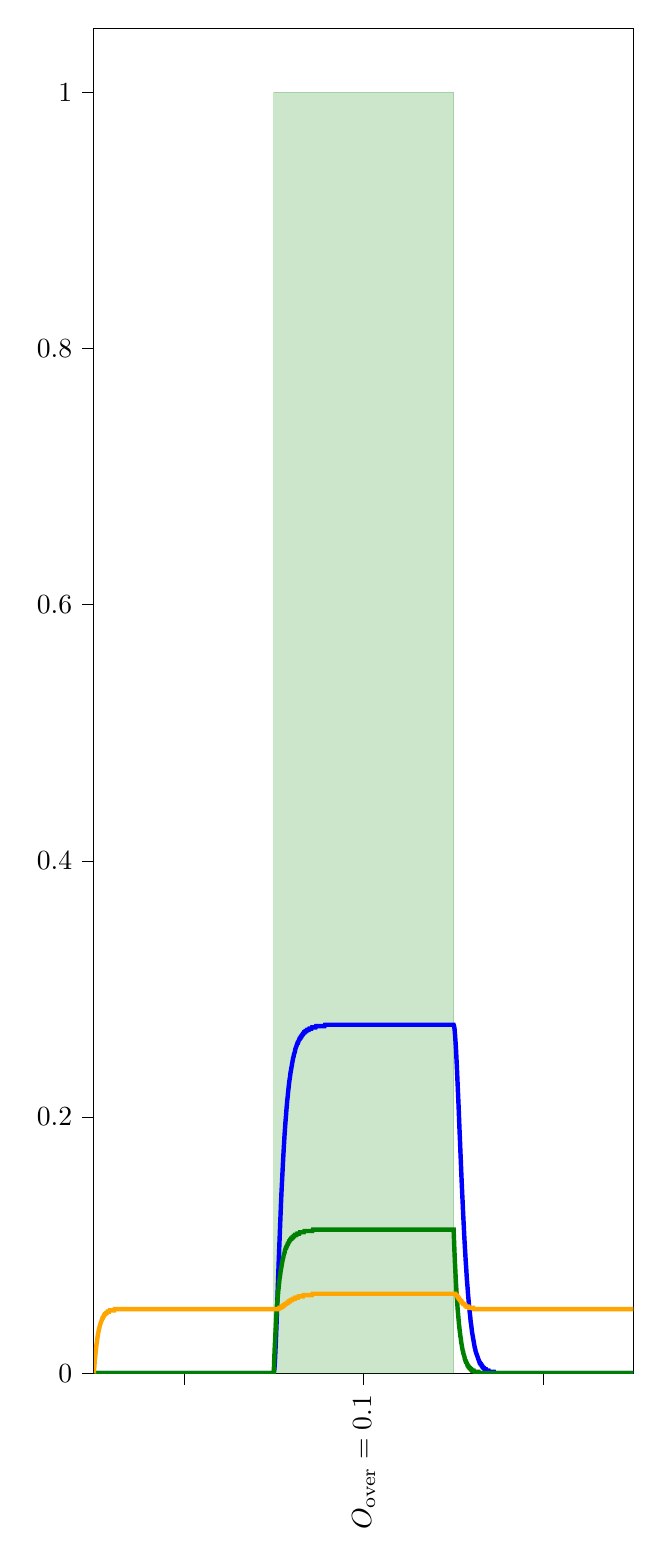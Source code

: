 % This file was created with tikzplotlib v0.10.1.
\begin{tikzpicture}[baseline]

\definecolor{darkgray176}{RGB}{176,176,176}
\definecolor{green}{RGB}{0,128,0}
\definecolor{lightgray204}{RGB}{204,204,204}
\definecolor{orange}{RGB}{255,165,0}

\begin{axis}[
 ytick={0,0.2,0.4,0.6,0.8,1},
 x tick label style = {rotate=90},
 y post scale=3, 
 transpose legend,
legend cell align={left},
legend style={fill opacity=0.8, draw opacity=1, text opacity=1, draw=lightgray204, anchor=south west,
    legend columns=4,
    /tikz/every even column/.append style={column sep=1.0cm},, at={(axis cs:5,1.1)}},
tick align=outside,
tick pos=left,
x grid style={darkgray176},
xmin=0, xmax=120,
xtick style={color=black},
xtick={20,60,100},
xticklabels={,\(\displaystyle O_\text{over}=0.1\),},
y grid style={darkgray176},
ymin=0, ymax=1.05,
ytick style={color=black}
]
\path [draw=green, fill=green, opacity=0.2]
(axis cs:40,0)
--(axis cs:40,1)
--(axis cs:80,1)
--(axis cs:80,0)
--cycle;

\addplot [ultra thick, blue]
table {%
0 0
0.0 0
0.001 0
0.011 0
0.111 0
0.211 0
0.311 0
0.411 0
0.511 0
0.611 0
0.711 0
0.811 0
0.911 0
1.011 0
1.111 0
1.211 0
1.311 0
1.411 0
1.511 0
1.611 0
1.711 0
1.811 0
1.911 0
2.011 0
2.111 0
2.211 0
2.311 0
2.411 0
2.511 0
2.611 0
2.711 0
2.811 0
2.911 0
3.011 0
3.111 0
3.211 0
3.311 0
3.411 0
3.511 0
3.611 0
3.711 0
3.811 0
3.911 0
4.011 0
4.111 0
4.211 0
4.311 0
4.411 0
4.511 0
4.611 0
4.711 0
4.811 0
4.911 0
5.011 0
5.111 0
5.211 0
5.311 0
5.411 0
5.511 0
5.611 0
5.711 0
5.811 0
5.911 0
6.011 0
6.111 0
6.211 0
6.311 0
6.411 0
6.511 0
6.611 0
6.711 0
6.811 0
6.911 0
7.011 0
7.111 0
7.211 0
7.311 0
7.411 0
7.511 0
7.611 0
7.711 0
7.811 0
7.911 0
8.011 0
8.111 0
8.211 0
8.311 0
8.411 0
8.511 0
8.611 0
8.711 0
8.811 0
8.911 0
9.011 0
9.111 0
9.211 0
9.311 0
9.411 0
9.511 0
9.611 0
9.711 0
9.811 0
9.911 0
10.011 0
10.111 0
10.211 0
10.311 0
10.411 0
10.511 0
10.611 0
10.711 0
10.811 0
10.911 0
11.011 0
11.111 0
11.211 0
11.311 0
11.411 0
11.511 0
11.611 0
11.711 0
11.811 0
11.911 0
12.011 0
12.111 0
12.211 0
12.311 0
12.411 0
12.511 0
12.611 0
12.711 0
12.811 0
12.911 0
13.011 0
13.111 0
13.211 0
13.311 0
13.411 0
13.511 0
13.611 0
13.711 0
13.811 0
13.911 0
14.011 0
14.111 0
14.211 0
14.311 0
14.411 0
14.511 0
14.611 0
14.711 0
14.811 0
14.911 0
15.011 0
15.111 0
15.211 0
15.311 0
15.411 0
15.511 0
15.611 0
15.711 0
15.811 0
15.911 0
16.011 0
16.111 0
16.211 0
16.311 0
16.411 0
16.511 0
16.611 0
16.711 0
16.811 0
16.911 0
17.011 0
17.111 0
17.211 0
17.311 0
17.411 0
17.511 0
17.611 0
17.711 0
17.811 0
17.911 0
18.011 0
18.111 0
18.211 0
18.311 0
18.411 0
18.511 0
18.611 0
18.711 0
18.811 0
18.911 0
19.011 0
19.111 0
19.211 0
19.311 0
19.411 0
19.511 0
19.611 0
19.711 0
19.811 0
19.911 0
20.011 0
20.111 0
20.211 0
20.311 0
20.411 0
20.511 0
20.611 0
20.711 0
20.811 0
20.911 0
21.011 0
21.111 0
21.211 0
21.311 0
21.411 0
21.511 0
21.611 0
21.711 0
21.811 0
21.911 0
22.011 0
22.111 0
22.211 0
22.311 0
22.411 0
22.511 0
22.611 0
22.711 0
22.811 0
22.911 0
23.011 0
23.111 0
23.211 0
23.311 0
23.411 0
23.511 0
23.611 0
23.711 0
23.811 0
23.911 0
24.011 0
24.111 0
24.211 0
24.311 0
24.411 0
24.511 0
24.611 0
24.711 0
24.811 0
24.911 0
25.011 0
25.111 0
25.211 0
25.311 0
25.411 0
25.511 0
25.611 0
25.711 0
25.811 0
25.911 0
26.011 0
26.111 0
26.211 0
26.311 0
26.411 0
26.511 0
26.611 0
26.711 0
26.811 0
26.911 0
27.011 0
27.111 0
27.211 0
27.311 0
27.411 0
27.511 0
27.611 0
27.711 0
27.811 0
27.911 0
28.011 0
28.111 0
28.211 0
28.311 0
28.411 0
28.511 0
28.611 0
28.711 0
28.811 0
28.911 0
29.011 0
29.111 0
29.211 0
29.311 0
29.411 0
29.511 0
29.611 0
29.711 0
29.811 0
29.911 0
30.011 0
30.111 0
30.211 0
30.311 0
30.411 0
30.511 0
30.611 0
30.711 0
30.811 0
30.911 0
31.011 0
31.111 0
31.211 0
31.311 0
31.411 0
31.511 0
31.611 0
31.711 0
31.811 0
31.911 0
32.011 0
32.111 0
32.211 0
32.311 0
32.411 0
32.511 0
32.611 0
32.711 0
32.811 0
32.911 0
33.011 0
33.111 0
33.211 0
33.311 0
33.411 0
33.511 0
33.611 0
33.711 0
33.811 0
33.911 0
34.011 0
34.111 0
34.211 0
34.311 0
34.411 0
34.511 0
34.611 0
34.711 0
34.811 0
34.911 0
35.011 0
35.111 0
35.211 0
35.311 0
35.411 0
35.511 0
35.611 0
35.711 0
35.811 0
35.911 0
36.011 0
36.111 0
36.211 0
36.311 0
36.411 0
36.511 0
36.611 0
36.711 0
36.811 0
36.911 0
37.011 0
37.111 0
37.211 0
37.311 0
37.411 0
37.511 0
37.611 0
37.711 0
37.811 0
37.911 0
38.011 0
38.111 0
38.211 0
38.311 0
38.411 0
38.511 0
38.611 0
38.711 0
38.811 0
38.911 0
39.011 0
39.111 0
39.211 0
39.311 0
39.411 0
39.511 0
39.611 0
39.711 0
39.811 0
39.911 0
40 0
40 0
40.01 1.588e-05
40.108 0.002
40.208 0.006
40.308 0.012
40.408 0.02
40.508 0.028
40.608 0.037
40.708 0.047
40.808 0.057
40.908 0.067
41.008 0.077
41.108 0.087
41.208 0.096
41.308 0.105
41.408 0.114
41.508 0.123
41.608 0.132
41.708 0.14
41.808 0.147
41.908 0.154
42.008 0.161
42.108 0.168
42.208 0.174
42.308 0.18
42.408 0.186
42.508 0.191
42.608 0.196
42.708 0.2
42.808 0.205
42.908 0.209
43.008 0.213
43.108 0.216
43.208 0.22
43.308 0.223
43.408 0.226
43.508 0.229
43.608 0.231
43.708 0.234
43.808 0.236
43.908 0.238
44.008 0.24
44.108 0.242
44.208 0.244
44.308 0.246
44.408 0.247
44.508 0.249
44.608 0.25
44.708 0.251
44.808 0.253
44.908 0.254
45.008 0.255
45.108 0.256
45.208 0.257
45.308 0.258
45.408 0.258
45.508 0.259
45.608 0.26
45.708 0.261
45.808 0.261
45.908 0.262
46.008 0.262
46.108 0.263
46.208 0.263
46.308 0.264
46.408 0.264
46.508 0.265
46.608 0.265
46.708 0.266
46.808 0.266
46.908 0.266
47.008 0.267
47.108 0.267
47.208 0.267
47.308 0.267
47.408 0.268
47.508 0.268
47.608 0.268
47.708 0.268
47.808 0.268
47.908 0.269
48.008 0.269
48.108 0.269
48.208 0.269
48.308 0.269
48.408 0.269
48.508 0.27
48.608 0.27
48.708 0.27
48.808 0.27
48.908 0.27
49.008 0.27
49.108 0.27
49.208 0.27
49.308 0.27
49.408 0.271
49.508 0.271
49.608 0.271
49.708 0.271
49.808 0.271
49.908 0.271
50.008 0.271
50.108 0.271
50.208 0.271
50.308 0.271
50.408 0.271
50.508 0.271
50.608 0.271
50.708 0.271
50.808 0.271
50.908 0.271
51.008 0.271
51.108 0.271
51.208 0.271
51.308 0.271
51.408 0.272
51.508 0.272
51.608 0.272
51.708 0.272
51.808 0.272
51.908 0.272
52.008 0.272
52.108 0.272
52.208 0.272
52.308 0.272
52.408 0.272
52.508 0.272
52.608 0.272
52.708 0.272
52.808 0.272
52.908 0.272
53.008 0.272
53.108 0.272
53.208 0.272
53.308 0.272
53.408 0.272
53.508 0.272
53.608 0.272
53.708 0.272
53.808 0.272
53.908 0.272
54.008 0.272
54.108 0.272
54.208 0.272
54.308 0.272
54.408 0.272
54.508 0.272
54.608 0.272
54.708 0.272
54.808 0.272
54.908 0.272
55.008 0.272
55.108 0.272
55.208 0.272
55.308 0.272
55.408 0.272
55.508 0.272
55.608 0.272
55.708 0.272
55.808 0.272
55.908 0.272
56.008 0.272
56.108 0.272
56.208 0.272
56.308 0.272
56.408 0.272
56.508 0.272
56.608 0.272
56.708 0.272
56.808 0.272
56.908 0.272
57.008 0.272
57.108 0.272
57.208 0.272
57.308 0.272
57.408 0.272
57.508 0.272
57.608 0.272
57.708 0.272
57.808 0.272
57.908 0.272
58.008 0.272
58.108 0.272
58.208 0.272
58.308 0.272
58.408 0.272
58.508 0.272
58.608 0.272
58.708 0.272
58.808 0.272
58.908 0.272
59.008 0.272
59.108 0.272
59.208 0.272
59.308 0.272
59.408 0.272
59.508 0.272
59.608 0.272
59.708 0.272
59.808 0.272
59.908 0.272
60.008 0.272
60.108 0.272
60.208 0.272
60.308 0.272
60.408 0.272
60.508 0.272
60.608 0.272
60.708 0.272
60.808 0.272
60.908 0.272
61.008 0.272
61.108 0.272
61.208 0.272
61.308 0.272
61.408 0.272
61.508 0.272
61.608 0.272
61.708 0.272
61.808 0.272
61.908 0.272
62.008 0.272
62.108 0.272
62.208 0.272
62.308 0.272
62.408 0.272
62.508 0.272
62.608 0.272
62.708 0.272
62.808 0.272
62.908 0.272
63.008 0.272
63.108 0.272
63.208 0.272
63.308 0.272
63.408 0.272
63.508 0.272
63.608 0.272
63.708 0.272
63.808 0.272
63.908 0.272
64.008 0.272
64.108 0.272
64.208 0.272
64.308 0.272
64.408 0.272
64.508 0.272
64.608 0.272
64.708 0.272
64.808 0.272
64.908 0.272
65.008 0.272
65.108 0.272
65.208 0.272
65.308 0.272
65.408 0.272
65.508 0.272
65.608 0.272
65.708 0.272
65.808 0.272
65.908 0.272
66.008 0.272
66.108 0.272
66.208 0.272
66.308 0.272
66.408 0.272
66.508 0.272
66.608 0.272
66.708 0.272
66.808 0.272
66.908 0.272
67.008 0.272
67.108 0.272
67.208 0.272
67.308 0.272
67.408 0.272
67.508 0.272
67.608 0.272
67.708 0.272
67.808 0.272
67.908 0.272
68.008 0.272
68.108 0.272
68.208 0.272
68.308 0.272
68.408 0.272
68.508 0.272
68.608 0.272
68.708 0.272
68.808 0.272
68.908 0.272
69.008 0.272
69.108 0.272
69.208 0.272
69.308 0.272
69.408 0.272
69.508 0.272
69.608 0.272
69.708 0.272
69.808 0.272
69.908 0.272
70.008 0.272
70.108 0.272
70.208 0.272
70.308 0.272
70.408 0.272
70.508 0.272
70.608 0.272
70.708 0.272
70.808 0.272
70.908 0.272
71.008 0.272
71.108 0.272
71.208 0.272
71.308 0.272
71.408 0.272
71.508 0.272
71.608 0.272
71.708 0.272
71.808 0.272
71.908 0.272
72.008 0.272
72.108 0.272
72.208 0.272
72.308 0.272
72.408 0.272
72.508 0.272
72.608 0.272
72.708 0.272
72.808 0.272
72.908 0.272
73.008 0.272
73.108 0.272
73.208 0.272
73.308 0.272
73.408 0.272
73.508 0.272
73.608 0.272
73.708 0.272
73.808 0.272
73.908 0.272
74.008 0.272
74.108 0.272
74.208 0.272
74.308 0.272
74.408 0.272
74.508 0.272
74.608 0.272
74.708 0.272
74.808 0.272
74.908 0.272
75.008 0.272
75.108 0.272
75.208 0.272
75.308 0.272
75.408 0.272
75.508 0.272
75.608 0.272
75.708 0.272
75.808 0.272
75.908 0.272
76.008 0.272
76.108 0.272
76.208 0.272
76.308 0.272
76.408 0.272
76.508 0.272
76.608 0.272
76.708 0.272
76.808 0.272
76.908 0.272
77.008 0.272
77.108 0.272
77.208 0.272
77.308 0.272
77.408 0.272
77.508 0.272
77.608 0.272
77.708 0.272
77.808 0.272
77.908 0.272
78.008 0.272
78.108 0.272
78.208 0.272
78.308 0.272
78.408 0.272
78.508 0.272
78.608 0.272
78.708 0.272
78.808 0.272
78.908 0.272
79.008 0.272
79.108 0.272
79.208 0.272
79.308 0.272
79.408 0.272
79.508 0.272
79.608 0.272
79.708 0.272
79.808 0.272
79.908 0.272
80 0.272
80 0.272
80.1 0.271
80.2 0.269
80.3 0.265
80.4 0.26
80.5 0.255
80.6 0.248
80.7 0.241
80.8 0.233
80.9 0.225
81.0 0.217
81.1 0.209
81.2 0.2
81.3 0.191
81.4 0.183
81.5 0.174
81.6 0.166
81.7 0.157
81.8 0.149
81.9 0.141
82.0 0.134
82.1 0.126
82.2 0.119
82.3 0.112
82.4 0.105
82.5 0.099
82.6 0.093
82.7 0.087
82.8 0.082
82.9 0.076
83.0 0.071
83.1 0.067
83.2 0.062
83.3 0.058
83.4 0.054
83.5 0.05
83.6 0.047
83.7 0.044
83.8 0.04
83.9 0.038
84.0 0.035
84.1 0.032
84.2 0.03
84.3 0.028
84.4 0.026
84.5 0.024
84.6 0.022
84.7 0.02
84.8 0.019
84.9 0.017
85.0 0.016
85.1 0.015
85.2 0.014
85.3 0.013
85.4 0.012
85.5 0.011
85.6 0.01
85.7 0.009
85.8 0.008
85.9 0.008
86.0 0.007
86.1 0.007
86.2 0.006
86.3 0.006
86.4 0.005
86.5 0.005
86.6 0.004
86.7 0.004
86.8 0.004
86.9 0.003
87.0 0.003
87.1 0.003
87.2 0.003
87.3 0.002
87.4 0.002
87.5 0.002
87.6 0.002
87.7 0.002
87.8 0.002
87.9 0.001
88.0 0.001
88.1 0.001
88.2 0.001
88.3 0.001
88.4 0.001
88.5 0.001
88.6 0.001
88.7 0.001
88.8 0.001
88.9 0.001
89.0 0.001
89.1 0.0
89.2 0.0
89.3 0.0
89.4 0.0
89.5 0.0
89.6 0.0
89.7 0.0
89.8 0.0
89.9 0.0
90.0 0.0
90.1 0.0
90.2 0.0
90.3 0.0
90.4 0.0
90.5 0.0
90.6 0.0
90.7 0.0
90.8 0.0
90.9 9.65e-05
91.0 8.813e-05
91.1 8.047e-05
91.2 7.347e-05
91.3 6.708e-05
91.4 6.123e-05
91.5 5.59e-05
91.6 5.102e-05
91.7 4.656e-05
91.8 4.25e-05
91.9 3.878e-05
92.0 3.539e-05
92.1 3.229e-05
92.2 2.946e-05
92.3 2.687e-05
92.4 2.452e-05
92.5 2.236e-05
92.6 2.04e-05
92.7 1.86e-05
92.8 1.697e-05
92.9 1.547e-05
93.0 1.411e-05
93.1 1.287e-05
93.2 1.173e-05
93.3 1.069e-05
93.4 9.75e-06
93.5 8.889e-06
93.6 8.103e-06
93.7 7.386e-06
93.8 6.732e-06
93.9 6.136e-06
94.0 5.592e-06
94.1 5.096e-06
94.2 4.644e-06
94.3 4.232e-06
94.4 3.856e-06
94.5 3.513e-06
94.6 3.201e-06
94.7 2.916e-06
94.8 2.657e-06
94.9 2.42e-06
95.0 2.205e-06
95.1 2.008e-06
95.2 1.829e-06
95.3 1.666e-06
95.4 1.518e-06
95.5 1.382e-06
95.6 1.259e-06
95.7 1.146e-06
95.8 1.044e-06
95.9 9.505e-07
96.0 8.654e-07
96.1 7.88e-07
96.2 7.175e-07
96.3 6.532e-07
96.4 5.947e-07
96.5 5.414e-07
96.6 4.929e-07
96.7 4.487e-07
96.8 4.084e-07
96.9 3.717e-07
97.0 3.384e-07
97.1 3.08e-07
97.2 2.803e-07
97.3 2.551e-07
97.4 2.322e-07
97.5 2.113e-07
97.6 1.923e-07
97.7 1.75e-07
97.8 1.592e-07
97.9 1.449e-07
98.0 1.318e-07
98.1 1.2e-07
98.2 1.091e-07
98.3 9.93e-08
98.4 9.034e-08
98.5 8.219e-08
98.6 7.477e-08
98.7 6.802e-08
98.8 6.188e-08
98.9 5.629e-08
99.0 5.12e-08
99.1 4.658e-08
99.2 4.236e-08
99.3 3.853e-08
99.4 3.505e-08
99.5 3.188e-08
99.6 2.899e-08
99.7 2.637e-08
99.8 2.398e-08
99.9 2.181e-08
100.0 1.983e-08
100.1 1.803e-08
100.2 1.64e-08
100.3 1.491e-08
100.4 1.356e-08
100.5 1.233e-08
100.6 1.121e-08
100.7 1.019e-08
100.8 9.269e-09
100.9 8.427e-09
101.0 7.662e-09
101.1 6.966e-09
101.2 6.333e-09
101.3 5.757e-09
101.4 5.234e-09
101.5 4.758e-09
101.6 4.325e-09
101.7 3.932e-09
101.8 3.574e-09
101.9 3.249e-09
102.0 2.953e-09
102.1 2.684e-09
102.2 2.44e-09
102.3 2.218e-09
102.4 2.016e-09
102.5 1.832e-09
102.6 1.665e-09
102.7 1.513e-09
102.8 1.375e-09
102.9 1.25e-09
103.0 1.136e-09
103.1 1.032e-09
103.2 9.382e-10
103.3 8.526e-10
103.4 7.748e-10
103.5 7.04e-10
103.6 6.398e-10
103.7 5.813e-10
103.8 5.282e-10
103.9 4.8e-10
104.0 4.361e-10
104.1 3.963e-10
104.2 3.601e-10
104.3 3.271e-10
104.4 2.972e-10
104.5 2.701e-10
104.6 2.454e-10
104.7 2.229e-10
104.8 2.025e-10
104.9 1.84e-10
105.0 1.671e-10
105.1 1.518e-10
105.2 1.379e-10
105.3 1.253e-10
105.4 1.138e-10
105.5 1.034e-10
105.6 9.394e-11
105.7 8.533e-11
105.8 7.752e-11
105.9 7.041e-11
106.0 6.396e-11
106.1 5.809e-11
106.2 5.277e-11
106.3 4.793e-11
106.4 4.353e-11
106.5 3.954e-11
106.6 3.591e-11
106.7 3.262e-11
106.8 2.962e-11
106.9 2.691e-11
107.0 2.444e-11
107.1 2.219e-11
107.2 2.016e-11
107.3 1.83e-11
107.4 1.662e-11
107.5 1.51e-11
107.6 1.371e-11
107.7 1.245e-11
107.8 1.131e-11
107.9 1.027e-11
108.0 9.323e-12
108.1 8.466e-12
108.2 7.688e-12
108.3 6.981e-12
108.4 6.339e-12
108.5 5.756e-12
108.6 5.227e-12
108.7 4.746e-12
108.8 4.309e-12
108.9 3.913e-12
109.0 3.553e-12
109.1 3.226e-12
109.2 2.929e-12
109.3 2.659e-12
109.4 2.414e-12
109.5 2.192e-12
109.6 1.99e-12
109.7 1.807e-12
109.8 1.64e-12
109.9 1.489e-12
110.0 1.352e-12
110.1 1.228e-12
110.2 1.114e-12
110.3 1.012e-12
110.4 9.185e-13
110.5 8.338e-13
110.6 7.569e-13
110.7 6.872e-13
110.8 6.238e-13
110.9 5.663e-13
111.0 5.14e-13
111.1 4.666e-13
111.2 4.236e-13
111.3 3.845e-13
111.4 3.49e-13
111.5 3.168e-13
111.6 2.876e-13
111.7 2.61e-13
111.8 2.369e-13
111.9 2.151e-13
112.0 1.952e-13
112.1 1.772e-13
112.2 1.608e-13
112.3 1.46e-13
112.4 1.325e-13
112.5 1.203e-13
112.6 1.092e-13
112.7 9.907e-14
112.8 8.992e-14
112.9 8.161e-14
113.0 7.407e-14
113.1 6.722e-14
113.2 6.101e-14
113.3 5.537e-14
113.4 5.025e-14
113.5 4.561e-14
113.6 4.139e-14
113.7 3.756e-14
113.8 3.409e-14
113.9 3.094e-14
114.0 2.808e-14
114.1 2.548e-14
114.2 2.312e-14
114.3 2.098e-14
114.4 1.904e-14
114.5 1.728e-14
114.6 1.568e-14
114.7 1.423e-14
114.8 1.291e-14
114.9 1.172e-14
115.0 1.063e-14
115.1 9.648e-15
115.2 8.755e-15
115.3 7.945e-15
115.4 7.209e-15
115.5 6.541e-15
115.6 5.936e-15
115.7 5.386e-15
115.8 4.887e-15
115.9 4.434e-15
116.0 4.024e-15
116.1 3.651e-15
116.2 3.313e-15
116.3 3.006e-15
116.4 2.727e-15
116.5 2.474e-15
116.6 2.245e-15
116.7 2.037e-15
116.8 1.848e-15
116.9 1.677e-15
117.0 1.521e-15
117.1 1.38e-15
117.2 1.252e-15
117.3 1.136e-15
117.4 1.031e-15
117.5 9.352e-16
117.6 8.485e-16
117.7 7.698e-16
117.8 6.984e-16
117.9 6.336e-16
118.0 5.748e-16
118.1 5.215e-16
118.2 4.731e-16
118.3 4.292e-16
118.4 3.894e-16
118.5 3.533e-16
118.6 3.205e-16
118.7 2.907e-16
118.8 2.637e-16
118.9 2.393e-16
119.0 2.17e-16
119.1 1.969e-16
119.2 1.786e-16
119.3 1.62e-16
119.4 1.47e-16
119.5 1.333e-16
119.6 1.21e-16
119.7 1.097e-16
119.8 9.953e-17
119.9 9.028e-17
120.0 8.19e-17
120 8.19e-17
};
\addplot [ultra thick, green]
table {%
0 0
0.0 0
0.001 0
0.011 0
0.111 0
0.211 0
0.311 0
0.411 0
0.511 0
0.611 0
0.711 0
0.811 0
0.911 0
1.011 0
1.111 0
1.211 0
1.311 0
1.411 0
1.511 0
1.611 0
1.711 0
1.811 0
1.911 0
2.011 0
2.111 0
2.211 0
2.311 0
2.411 0
2.511 0
2.611 0
2.711 0
2.811 0
2.911 0
3.011 0
3.111 0
3.211 0
3.311 0
3.411 0
3.511 0
3.611 0
3.711 0
3.811 0
3.911 0
4.011 0
4.111 0
4.211 0
4.311 0
4.411 0
4.511 0
4.611 0
4.711 0
4.811 0
4.911 0
5.011 0
5.111 0
5.211 0
5.311 0
5.411 0
5.511 0
5.611 0
5.711 0
5.811 0
5.911 0
6.011 0
6.111 0
6.211 0
6.311 0
6.411 0
6.511 0
6.611 0
6.711 0
6.811 0
6.911 0
7.011 0
7.111 0
7.211 0
7.311 0
7.411 0
7.511 0
7.611 0
7.711 0
7.811 0
7.911 0
8.011 0
8.111 0
8.211 0
8.311 0
8.411 0
8.511 0
8.611 0
8.711 0
8.811 0
8.911 0
9.011 0
9.111 0
9.211 0
9.311 0
9.411 0
9.511 0
9.611 0
9.711 0
9.811 0
9.911 0
10.011 0
10.111 0
10.211 0
10.311 0
10.411 0
10.511 0
10.611 0
10.711 0
10.811 0
10.911 0
11.011 0
11.111 0
11.211 0
11.311 0
11.411 0
11.511 0
11.611 0
11.711 0
11.811 0
11.911 0
12.011 0
12.111 0
12.211 0
12.311 0
12.411 0
12.511 0
12.611 0
12.711 0
12.811 0
12.911 0
13.011 0
13.111 0
13.211 0
13.311 0
13.411 0
13.511 0
13.611 0
13.711 0
13.811 0
13.911 0
14.011 0
14.111 0
14.211 0
14.311 0
14.411 0
14.511 0
14.611 0
14.711 0
14.811 0
14.911 0
15.011 0
15.111 0
15.211 0
15.311 0
15.411 0
15.511 0
15.611 0
15.711 0
15.811 0
15.911 0
16.011 0
16.111 0
16.211 0
16.311 0
16.411 0
16.511 0
16.611 0
16.711 0
16.811 0
16.911 0
17.011 0
17.111 0
17.211 0
17.311 0
17.411 0
17.511 0
17.611 0
17.711 0
17.811 0
17.911 0
18.011 0
18.111 0
18.211 0
18.311 0
18.411 0
18.511 0
18.611 0
18.711 0
18.811 0
18.911 0
19.011 0
19.111 0
19.211 0
19.311 0
19.411 0
19.511 0
19.611 0
19.711 0
19.811 0
19.911 0
20.011 0
20.111 0
20.211 0
20.311 0
20.411 0
20.511 0
20.611 0
20.711 0
20.811 0
20.911 0
21.011 0
21.111 0
21.211 0
21.311 0
21.411 0
21.511 0
21.611 0
21.711 0
21.811 0
21.911 0
22.011 0
22.111 0
22.211 0
22.311 0
22.411 0
22.511 0
22.611 0
22.711 0
22.811 0
22.911 0
23.011 0
23.111 0
23.211 0
23.311 0
23.411 0
23.511 0
23.611 0
23.711 0
23.811 0
23.911 0
24.011 0
24.111 0
24.211 0
24.311 0
24.411 0
24.511 0
24.611 0
24.711 0
24.811 0
24.911 0
25.011 0
25.111 0
25.211 0
25.311 0
25.411 0
25.511 0
25.611 0
25.711 0
25.811 0
25.911 0
26.011 0
26.111 0
26.211 0
26.311 0
26.411 0
26.511 0
26.611 0
26.711 0
26.811 0
26.911 0
27.011 0
27.111 0
27.211 0
27.311 0
27.411 0
27.511 0
27.611 0
27.711 0
27.811 0
27.911 0
28.011 0
28.111 0
28.211 0
28.311 0
28.411 0
28.511 0
28.611 0
28.711 0
28.811 0
28.911 0
29.011 0
29.111 0
29.211 0
29.311 0
29.411 0
29.511 0
29.611 0
29.711 0
29.811 0
29.911 0
30.011 0
30.111 0
30.211 0
30.311 0
30.411 0
30.511 0
30.611 0
30.711 0
30.811 0
30.911 0
31.011 0
31.111 0
31.211 0
31.311 0
31.411 0
31.511 0
31.611 0
31.711 0
31.811 0
31.911 0
32.011 0
32.111 0
32.211 0
32.311 0
32.411 0
32.511 0
32.611 0
32.711 0
32.811 0
32.911 0
33.011 0
33.111 0
33.211 0
33.311 0
33.411 0
33.511 0
33.611 0
33.711 0
33.811 0
33.911 0
34.011 0
34.111 0
34.211 0
34.311 0
34.411 0
34.511 0
34.611 0
34.711 0
34.811 0
34.911 0
35.011 0
35.111 0
35.211 0
35.311 0
35.411 0
35.511 0
35.611 0
35.711 0
35.811 0
35.911 0
36.011 0
36.111 0
36.211 0
36.311 0
36.411 0
36.511 0
36.611 0
36.711 0
36.811 0
36.911 0
37.011 0
37.111 0
37.211 0
37.311 0
37.411 0
37.511 0
37.611 0
37.711 0
37.811 0
37.911 0
38.011 0
38.111 0
38.211 0
38.311 0
38.411 0
38.511 0
38.611 0
38.711 0
38.811 0
38.911 0
39.011 0
39.111 0
39.211 0
39.311 0
39.411 0
39.511 0
39.611 0
39.711 0
39.811 0
39.911 0
40 0
40 0
40.01 0.001
40.108 0.01
40.208 0.019
40.308 0.026
40.408 0.033
40.508 0.04
40.608 0.046
40.708 0.051
40.808 0.056
40.908 0.06
41.008 0.064
41.108 0.067
41.208 0.071
41.308 0.074
41.408 0.076
41.508 0.079
41.608 0.081
41.708 0.083
41.808 0.085
41.908 0.087
42.008 0.089
42.108 0.09
42.208 0.092
42.308 0.093
42.408 0.094
42.508 0.096
42.608 0.097
42.708 0.098
42.808 0.098
42.908 0.099
43.008 0.1
43.108 0.101
43.208 0.101
43.308 0.102
43.408 0.103
43.508 0.103
43.608 0.104
43.708 0.104
43.808 0.105
43.908 0.105
44.008 0.105
44.108 0.106
44.208 0.106
44.308 0.106
44.408 0.107
44.508 0.107
44.608 0.107
44.708 0.108
44.808 0.108
44.908 0.108
45.008 0.108
45.108 0.108
45.208 0.109
45.308 0.109
45.408 0.109
45.508 0.109
45.608 0.109
45.708 0.109
45.808 0.11
45.908 0.11
46.008 0.11
46.108 0.11
46.208 0.11
46.308 0.11
46.408 0.11
46.508 0.11
46.608 0.11
46.708 0.11
46.808 0.111
46.908 0.111
47.008 0.111
47.108 0.111
47.208 0.111
47.308 0.111
47.408 0.111
47.508 0.111
47.608 0.111
47.708 0.111
47.808 0.111
47.908 0.111
48.008 0.111
48.108 0.111
48.208 0.111
48.308 0.111
48.408 0.111
48.508 0.111
48.608 0.111
48.708 0.112
48.808 0.112
48.908 0.112
49.008 0.112
49.108 0.112
49.208 0.112
49.308 0.112
49.408 0.112
49.508 0.112
49.608 0.112
49.708 0.112
49.808 0.112
49.908 0.112
50.008 0.112
50.108 0.112
50.208 0.112
50.308 0.112
50.408 0.112
50.508 0.112
50.608 0.112
50.708 0.112
50.808 0.112
50.908 0.112
51.008 0.112
51.108 0.112
51.208 0.112
51.308 0.112
51.408 0.112
51.508 0.112
51.608 0.112
51.708 0.112
51.808 0.112
51.908 0.112
52.008 0.112
52.108 0.112
52.208 0.112
52.308 0.112
52.408 0.112
52.508 0.112
52.608 0.112
52.708 0.112
52.808 0.112
52.908 0.112
53.008 0.112
53.108 0.112
53.208 0.112
53.308 0.112
53.408 0.112
53.508 0.112
53.608 0.112
53.708 0.112
53.808 0.112
53.908 0.112
54.008 0.112
54.108 0.112
54.208 0.112
54.308 0.112
54.408 0.112
54.508 0.112
54.608 0.112
54.708 0.112
54.808 0.112
54.908 0.112
55.008 0.112
55.108 0.112
55.208 0.112
55.308 0.112
55.408 0.112
55.508 0.112
55.608 0.112
55.708 0.112
55.808 0.112
55.908 0.112
56.008 0.112
56.108 0.112
56.208 0.112
56.308 0.112
56.408 0.112
56.508 0.112
56.608 0.112
56.708 0.112
56.808 0.112
56.908 0.112
57.008 0.112
57.108 0.112
57.208 0.112
57.308 0.112
57.408 0.112
57.508 0.112
57.608 0.112
57.708 0.112
57.808 0.112
57.908 0.112
58.008 0.112
58.108 0.112
58.208 0.112
58.308 0.112
58.408 0.112
58.508 0.112
58.608 0.112
58.708 0.112
58.808 0.112
58.908 0.112
59.008 0.112
59.108 0.112
59.208 0.112
59.308 0.112
59.408 0.112
59.508 0.112
59.608 0.112
59.708 0.112
59.808 0.112
59.908 0.112
60.008 0.112
60.108 0.112
60.208 0.112
60.308 0.112
60.408 0.112
60.508 0.112
60.608 0.112
60.708 0.112
60.808 0.112
60.908 0.112
61.008 0.112
61.108 0.112
61.208 0.112
61.308 0.112
61.408 0.112
61.508 0.112
61.608 0.112
61.708 0.112
61.808 0.112
61.908 0.112
62.008 0.112
62.108 0.112
62.208 0.112
62.308 0.112
62.408 0.112
62.508 0.112
62.608 0.112
62.708 0.112
62.808 0.112
62.908 0.112
63.008 0.112
63.108 0.112
63.208 0.112
63.308 0.112
63.408 0.112
63.508 0.112
63.608 0.112
63.708 0.112
63.808 0.112
63.908 0.112
64.008 0.112
64.108 0.112
64.208 0.112
64.308 0.112
64.408 0.112
64.508 0.112
64.608 0.112
64.708 0.112
64.808 0.112
64.908 0.112
65.008 0.112
65.108 0.112
65.208 0.112
65.308 0.112
65.408 0.112
65.508 0.112
65.608 0.112
65.708 0.112
65.808 0.112
65.908 0.112
66.008 0.112
66.108 0.112
66.208 0.112
66.308 0.112
66.408 0.112
66.508 0.112
66.608 0.112
66.708 0.112
66.808 0.112
66.908 0.112
67.008 0.112
67.108 0.112
67.208 0.112
67.308 0.112
67.408 0.112
67.508 0.112
67.608 0.112
67.708 0.112
67.808 0.112
67.908 0.112
68.008 0.112
68.108 0.112
68.208 0.112
68.308 0.112
68.408 0.112
68.508 0.112
68.608 0.112
68.708 0.112
68.808 0.112
68.908 0.112
69.008 0.112
69.108 0.112
69.208 0.112
69.308 0.112
69.408 0.112
69.508 0.112
69.608 0.112
69.708 0.112
69.808 0.112
69.908 0.112
70.008 0.112
70.108 0.112
70.208 0.112
70.308 0.112
70.408 0.112
70.508 0.112
70.608 0.112
70.708 0.112
70.808 0.112
70.908 0.112
71.008 0.112
71.108 0.112
71.208 0.112
71.308 0.112
71.408 0.112
71.508 0.112
71.608 0.112
71.708 0.112
71.808 0.112
71.908 0.112
72.008 0.112
72.108 0.112
72.208 0.112
72.308 0.112
72.408 0.112
72.508 0.112
72.608 0.112
72.708 0.112
72.808 0.112
72.908 0.112
73.008 0.112
73.108 0.112
73.208 0.112
73.308 0.112
73.408 0.112
73.508 0.112
73.608 0.112
73.708 0.112
73.808 0.112
73.908 0.112
74.008 0.112
74.108 0.112
74.208 0.112
74.308 0.112
74.408 0.112
74.508 0.112
74.608 0.112
74.708 0.112
74.808 0.112
74.908 0.112
75.008 0.112
75.108 0.112
75.208 0.112
75.308 0.112
75.408 0.112
75.508 0.112
75.608 0.112
75.708 0.112
75.808 0.112
75.908 0.112
76.008 0.112
76.108 0.112
76.208 0.112
76.308 0.112
76.408 0.112
76.508 0.112
76.608 0.112
76.708 0.112
76.808 0.112
76.908 0.112
77.008 0.112
77.108 0.112
77.208 0.112
77.308 0.112
77.408 0.112
77.508 0.112
77.608 0.112
77.708 0.112
77.808 0.112
77.908 0.112
78.008 0.112
78.108 0.112
78.208 0.112
78.308 0.112
78.408 0.112
78.508 0.112
78.608 0.112
78.708 0.112
78.808 0.112
78.908 0.112
79.008 0.112
79.108 0.112
79.208 0.112
79.308 0.112
79.408 0.112
79.508 0.112
79.608 0.112
79.708 0.112
79.808 0.112
79.908 0.112
80 0.112
80 0.112
80.1 0.103
80.2 0.094
80.3 0.086
80.4 0.079
80.5 0.072
80.6 0.066
80.7 0.06
80.8 0.055
80.9 0.05
81.0 0.046
81.1 0.042
81.2 0.038
81.3 0.035
81.4 0.032
81.5 0.029
81.6 0.027
81.7 0.024
81.8 0.022
81.9 0.02
82.0 0.018
82.1 0.017
82.2 0.015
82.3 0.014
82.4 0.013
82.5 0.011
82.6 0.01
82.7 0.009
82.8 0.009
82.9 0.008
83.0 0.007
83.1 0.006
83.2 0.006
83.3 0.005
83.4 0.005
83.5 0.004
83.6 0.004
83.7 0.004
83.8 0.003
83.9 0.003
84.0 0.003
84.1 0.002
84.2 0.002
84.3 0.002
84.4 0.002
84.5 0.002
84.6 0.001
84.7 0.001
84.8 0.001
84.9 0.001
85.0 0.001
85.1 0.001
85.2 0.001
85.3 0.001
85.4 0.001
85.5 0.001
85.6 0.001
85.7 0.0
85.8 0.0
85.9 0.0
86.0 0.0
86.1 0.0
86.2 0.0
86.3 0.0
86.4 0.0
86.5 0.0
86.6 0.0
86.7 0.0
86.8 0.0
86.9 0.0
87.0 0.0
87.1 0.0
87.2 0.0
87.3 9.784e-05
87.4 8.853e-05
87.5 8.011e-05
87.6 7.248e-05
87.7 6.559e-05
87.8 5.934e-05
87.9 5.37e-05
88.0 4.859e-05
88.1 4.396e-05
88.2 3.978e-05
88.3 3.599e-05
88.4 3.257e-05
88.5 2.947e-05
88.6 2.667e-05
88.7 2.413e-05
88.8 2.183e-05
88.9 1.975e-05
89.0 1.787e-05
89.1 1.617e-05
89.2 1.463e-05
89.3 1.324e-05
89.4 1.198e-05
89.5 1.084e-05
89.6 9.81e-06
89.7 8.876e-06
89.8 8.032e-06
89.9 7.267e-06
90.0 6.576e-06
90.1 5.95e-06
90.2 5.384e-06
90.3 4.871e-06
90.4 4.408e-06
90.5 3.988e-06
90.6 3.609e-06
90.7 3.265e-06
90.8 2.955e-06
90.9 2.673e-06
91.0 2.419e-06
91.1 2.189e-06
91.2 1.981e-06
91.3 1.792e-06
91.4 1.622e-06
91.5 1.467e-06
91.6 1.328e-06
91.7 1.201e-06
91.8 1.087e-06
91.9 9.835e-07
92.0 8.899e-07
92.1 8.052e-07
92.2 7.286e-07
92.3 6.593e-07
92.4 5.965e-07
92.5 5.398e-07
92.6 4.884e-07
92.7 4.419e-07
92.8 3.999e-07
92.9 3.618e-07
93.0 3.274e-07
93.1 2.962e-07
93.2 2.68e-07
93.3 2.425e-07
93.4 2.195e-07
93.5 1.986e-07
93.6 1.797e-07
93.7 1.626e-07
93.8 1.471e-07
93.9 1.331e-07
94.0 1.204e-07
94.1 1.09e-07
94.2 9.861e-08
94.3 8.922e-08
94.4 8.073e-08
94.5 7.305e-08
94.6 6.61e-08
94.7 5.981e-08
94.8 5.412e-08
94.9 4.897e-08
95.0 4.431e-08
95.1 4.009e-08
95.2 3.627e-08
95.3 3.282e-08
95.4 2.97e-08
95.5 2.687e-08
95.6 2.432e-08
95.7 2.2e-08
95.8 1.991e-08
95.9 1.801e-08
96.0 1.63e-08
96.1 1.475e-08
96.2 1.334e-08
96.3 1.207e-08
96.4 1.093e-08
96.5 9.886e-09
96.6 8.945e-09
96.7 8.094e-09
96.8 7.324e-09
96.9 6.627e-09
97.0 5.996e-09
97.1 5.426e-09
97.2 4.909e-09
97.3 4.442e-09
97.4 4.019e-09
97.5 3.637e-09
97.6 3.291e-09
97.7 2.978e-09
97.8 2.694e-09
97.9 2.438e-09
98.0 2.206e-09
98.1 1.996e-09
98.2 1.806e-09
98.3 1.634e-09
98.4 1.479e-09
98.5 1.338e-09
98.6 1.211e-09
98.7 1.095e-09
98.8 9.912e-10
98.9 8.968e-10
99.0 8.115e-10
99.1 7.343e-10
99.2 6.644e-10
99.3 6.012e-10
99.4 5.44e-10
99.5 4.922e-10
99.6 4.454e-10
99.7 4.03e-10
99.8 3.646e-10
99.9 3.299e-10
100.0 2.985e-10
100.1 2.701e-10
100.2 2.444e-10
100.3 2.212e-10
100.4 2.001e-10
100.5 1.811e-10
100.6 1.638e-10
100.7 1.482e-10
100.8 1.341e-10
100.9 1.214e-10
101.0 1.098e-10
101.1 9.937e-11
101.2 8.992e-11
101.3 8.136e-11
101.4 7.362e-11
101.5 6.661e-11
101.6 6.027e-11
101.7 5.454e-11
101.8 4.935e-11
101.9 4.465e-11
102.0 4.04e-11
102.1 3.656e-11
102.2 3.308e-11
102.3 2.993e-11
102.4 2.708e-11
102.5 2.451e-11
102.6 2.217e-11
102.7 2.006e-11
102.8 1.815e-11
102.9 1.643e-11
103.0 1.486e-11
103.1 1.345e-11
103.2 1.217e-11
103.3 1.101e-11
103.4 9.963e-12
103.5 9.015e-12
103.6 8.157e-12
103.7 7.381e-12
103.8 6.678e-12
103.9 6.043e-12
104.0 5.468e-12
104.1 4.948e-12
104.2 4.477e-12
104.3 4.051e-12
104.4 3.665e-12
104.5 3.316e-12
104.6 3.001e-12
104.7 2.715e-12
104.8 2.457e-12
104.9 2.223e-12
105.0 2.012e-12
105.1 1.82e-12
105.2 1.647e-12
105.3 1.49e-12
105.4 1.348e-12
105.5 1.22e-12
105.6 1.104e-12
105.7 9.989e-13
105.8 9.038e-13
105.9 8.178e-13
106.0 7.4e-13
106.1 6.696e-13
106.2 6.059e-13
106.3 5.482e-13
106.4 4.96e-13
106.5 4.488e-13
106.6 4.061e-13
106.7 3.675e-13
106.8 3.325e-13
106.9 3.009e-13
107.0 2.722e-13
107.1 2.463e-13
107.2 2.229e-13
107.3 2.017e-13
107.4 1.825e-13
107.5 1.651e-13
107.6 1.494e-13
107.7 1.352e-13
107.8 1.223e-13
107.9 1.107e-13
108.0 1.001e-13
108.1 9.062e-14
108.2 8.199e-14
108.3 7.419e-14
108.4 6.713e-14
108.5 6.074e-14
108.6 5.496e-14
108.7 4.973e-14
108.8 4.5e-14
108.9 4.072e-14
109.0 3.684e-14
109.1 3.334e-14
109.2 3.016e-14
109.3 2.729e-14
109.4 2.47e-14
109.5 2.235e-14
109.6 2.022e-14
109.7 1.83e-14
109.8 1.655e-14
109.9 1.498e-14
110.0 1.355e-14
110.1 1.226e-14
110.2 1.11e-14
110.3 1.004e-14
110.4 9.085e-15
110.5 8.221e-15
110.6 7.438e-15
110.7 6.73e-15
110.8 6.09e-15
110.9 5.51e-15
111.0 4.986e-15
111.1 4.512e-15
111.2 4.082e-15
111.3 3.694e-15
111.4 3.342e-15
111.5 3.024e-15
111.6 2.736e-15
111.7 2.476e-15
111.8 2.24e-15
111.9 2.027e-15
112.0 1.834e-15
112.1 1.66e-15
112.2 1.502e-15
112.3 1.359e-15
112.4 1.23e-15
112.5 1.113e-15
112.6 1.007e-15
112.7 9.109e-16
112.8 8.242e-16
112.9 7.458e-16
113.0 6.748e-16
113.1 6.106e-16
113.2 5.525e-16
113.3 4.999e-16
113.4 4.523e-16
113.5 4.093e-16
113.6 3.703e-16
113.7 3.351e-16
113.8 3.032e-16
113.9 2.743e-16
114.0 2.482e-16
114.1 2.246e-16
114.2 2.032e-16
114.3 1.839e-16
114.4 1.664e-16
114.5 1.506e-16
114.6 1.362e-16
114.7 1.233e-16
114.8 1.115e-16
114.9 1.009e-16
115.0 9.132e-17
115.1 8.263e-17
115.2 7.477e-17
115.3 6.765e-17
115.4 6.122e-17
115.5 5.539e-17
115.6 5.012e-17
115.7 4.535e-17
115.8 4.103e-17
115.9 3.713e-17
116.0 3.36e-17
116.1 3.04e-17
116.2 2.751e-17
116.3 2.489e-17
116.4 2.252e-17
116.5 2.038e-17
116.6 1.844e-17
116.7 1.668e-17
116.8 1.51e-17
116.9 1.366e-17
117.0 1.236e-17
117.1 1.118e-17
117.2 1.012e-17
117.3 9.156e-18
117.4 8.285e-18
117.5 7.496e-18
117.6 6.783e-18
117.7 6.137e-18
117.8 5.553e-18
117.9 5.025e-18
118.0 4.547e-18
118.1 4.114e-18
118.2 3.722e-18
118.3 3.368e-18
118.4 3.048e-18
118.5 2.758e-18
118.6 2.495e-18
118.7 2.258e-18
118.8 2.043e-18
118.9 1.849e-18
119.0 1.673e-18
119.1 1.513e-18
119.2 1.369e-18
119.3 1.239e-18
119.4 1.121e-18
119.5 1.014e-18
119.6 9.18e-19
119.7 8.306e-19
119.8 7.516e-19
119.9 6.8e-19
120.0 6.153e-19
120 6.153e-19
};
\addplot [ultra thick, orange]
table {%
0 0
0.0 5.0e-06
0.001 5.497e-05
0.011 0.001
0.111 0.005
0.211 0.01
0.311 0.013
0.411 0.017
0.511 0.02
0.611 0.023
0.711 0.025
0.811 0.028
0.911 0.03
1.011 0.032
1.111 0.034
1.211 0.035
1.311 0.037
1.411 0.038
1.511 0.039
1.611 0.04
1.711 0.041
1.811 0.042
1.911 0.043
2.011 0.043
2.111 0.044
2.211 0.045
2.311 0.045
2.411 0.046
2.511 0.046
2.611 0.046
2.711 0.047
2.811 0.047
2.911 0.047
3.011 0.048
3.111 0.048
3.211 0.048
3.311 0.048
3.411 0.048
3.511 0.049
3.611 0.049
3.711 0.049
3.811 0.049
3.911 0.049
4.011 0.049
4.111 0.049
4.211 0.049
4.311 0.049
4.411 0.049
4.511 0.049
4.611 0.05
4.711 0.05
4.811 0.05
4.911 0.05
5.011 0.05
5.111 0.05
5.211 0.05
5.311 0.05
5.411 0.05
5.511 0.05
5.611 0.05
5.711 0.05
5.811 0.05
5.911 0.05
6.011 0.05
6.111 0.05
6.211 0.05
6.311 0.05
6.411 0.05
6.511 0.05
6.611 0.05
6.711 0.05
6.811 0.05
6.911 0.05
7.011 0.05
7.111 0.05
7.211 0.05
7.311 0.05
7.411 0.05
7.511 0.05
7.611 0.05
7.711 0.05
7.811 0.05
7.911 0.05
8.011 0.05
8.111 0.05
8.211 0.05
8.311 0.05
8.411 0.05
8.511 0.05
8.611 0.05
8.711 0.05
8.811 0.05
8.911 0.05
9.011 0.05
9.111 0.05
9.211 0.05
9.311 0.05
9.411 0.05
9.511 0.05
9.611 0.05
9.711 0.05
9.811 0.05
9.911 0.05
10.011 0.05
10.111 0.05
10.211 0.05
10.311 0.05
10.411 0.05
10.511 0.05
10.611 0.05
10.711 0.05
10.811 0.05
10.911 0.05
11.011 0.05
11.111 0.05
11.211 0.05
11.311 0.05
11.411 0.05
11.511 0.05
11.611 0.05
11.711 0.05
11.811 0.05
11.911 0.05
12.011 0.05
12.111 0.05
12.211 0.05
12.311 0.05
12.411 0.05
12.511 0.05
12.611 0.05
12.711 0.05
12.811 0.05
12.911 0.05
13.011 0.05
13.111 0.05
13.211 0.05
13.311 0.05
13.411 0.05
13.511 0.05
13.611 0.05
13.711 0.05
13.811 0.05
13.911 0.05
14.011 0.05
14.111 0.05
14.211 0.05
14.311 0.05
14.411 0.05
14.511 0.05
14.611 0.05
14.711 0.05
14.811 0.05
14.911 0.05
15.011 0.05
15.111 0.05
15.211 0.05
15.311 0.05
15.411 0.05
15.511 0.05
15.611 0.05
15.711 0.05
15.811 0.05
15.911 0.05
16.011 0.05
16.111 0.05
16.211 0.05
16.311 0.05
16.411 0.05
16.511 0.05
16.611 0.05
16.711 0.05
16.811 0.05
16.911 0.05
17.011 0.05
17.111 0.05
17.211 0.05
17.311 0.05
17.411 0.05
17.511 0.05
17.611 0.05
17.711 0.05
17.811 0.05
17.911 0.05
18.011 0.05
18.111 0.05
18.211 0.05
18.311 0.05
18.411 0.05
18.511 0.05
18.611 0.05
18.711 0.05
18.811 0.05
18.911 0.05
19.011 0.05
19.111 0.05
19.211 0.05
19.311 0.05
19.411 0.05
19.511 0.05
19.611 0.05
19.711 0.05
19.811 0.05
19.911 0.05
20.011 0.05
20.111 0.05
20.211 0.05
20.311 0.05
20.411 0.05
20.511 0.05
20.611 0.05
20.711 0.05
20.811 0.05
20.911 0.05
21.011 0.05
21.111 0.05
21.211 0.05
21.311 0.05
21.411 0.05
21.511 0.05
21.611 0.05
21.711 0.05
21.811 0.05
21.911 0.05
22.011 0.05
22.111 0.05
22.211 0.05
22.311 0.05
22.411 0.05
22.511 0.05
22.611 0.05
22.711 0.05
22.811 0.05
22.911 0.05
23.011 0.05
23.111 0.05
23.211 0.05
23.311 0.05
23.411 0.05
23.511 0.05
23.611 0.05
23.711 0.05
23.811 0.05
23.911 0.05
24.011 0.05
24.111 0.05
24.211 0.05
24.311 0.05
24.411 0.05
24.511 0.05
24.611 0.05
24.711 0.05
24.811 0.05
24.911 0.05
25.011 0.05
25.111 0.05
25.211 0.05
25.311 0.05
25.411 0.05
25.511 0.05
25.611 0.05
25.711 0.05
25.811 0.05
25.911 0.05
26.011 0.05
26.111 0.05
26.211 0.05
26.311 0.05
26.411 0.05
26.511 0.05
26.611 0.05
26.711 0.05
26.811 0.05
26.911 0.05
27.011 0.05
27.111 0.05
27.211 0.05
27.311 0.05
27.411 0.05
27.511 0.05
27.611 0.05
27.711 0.05
27.811 0.05
27.911 0.05
28.011 0.05
28.111 0.05
28.211 0.05
28.311 0.05
28.411 0.05
28.511 0.05
28.611 0.05
28.711 0.05
28.811 0.05
28.911 0.05
29.011 0.05
29.111 0.05
29.211 0.05
29.311 0.05
29.411 0.05
29.511 0.05
29.611 0.05
29.711 0.05
29.811 0.05
29.911 0.05
30.011 0.05
30.111 0.05
30.211 0.05
30.311 0.05
30.411 0.05
30.511 0.05
30.611 0.05
30.711 0.05
30.811 0.05
30.911 0.05
31.011 0.05
31.111 0.05
31.211 0.05
31.311 0.05
31.411 0.05
31.511 0.05
31.611 0.05
31.711 0.05
31.811 0.05
31.911 0.05
32.011 0.05
32.111 0.05
32.211 0.05
32.311 0.05
32.411 0.05
32.511 0.05
32.611 0.05
32.711 0.05
32.811 0.05
32.911 0.05
33.011 0.05
33.111 0.05
33.211 0.05
33.311 0.05
33.411 0.05
33.511 0.05
33.611 0.05
33.711 0.05
33.811 0.05
33.911 0.05
34.011 0.05
34.111 0.05
34.211 0.05
34.311 0.05
34.411 0.05
34.511 0.05
34.611 0.05
34.711 0.05
34.811 0.05
34.911 0.05
35.011 0.05
35.111 0.05
35.211 0.05
35.311 0.05
35.411 0.05
35.511 0.05
35.611 0.05
35.711 0.05
35.811 0.05
35.911 0.05
36.011 0.05
36.111 0.05
36.211 0.05
36.311 0.05
36.411 0.05
36.511 0.05
36.611 0.05
36.711 0.05
36.811 0.05
36.911 0.05
37.011 0.05
37.111 0.05
37.211 0.05
37.311 0.05
37.411 0.05
37.511 0.05
37.611 0.05
37.711 0.05
37.811 0.05
37.911 0.05
38.011 0.05
38.111 0.05
38.211 0.05
38.311 0.05
38.411 0.05
38.511 0.05
38.611 0.05
38.711 0.05
38.811 0.05
38.911 0.05
39.011 0.05
39.111 0.05
39.211 0.05
39.311 0.05
39.411 0.05
39.511 0.05
39.611 0.05
39.711 0.05
39.811 0.05
39.911 0.05
40 0.05
40 0.05
40.01 0.05
40.108 0.05
40.208 0.05
40.308 0.05
40.408 0.05
40.508 0.05
40.608 0.05
40.708 0.05
40.808 0.05
40.908 0.05
41.008 0.05
41.108 0.05
41.208 0.051
41.308 0.051
41.408 0.051
41.508 0.051
41.608 0.051
41.708 0.052
41.808 0.052
41.908 0.052
42.008 0.052
42.108 0.053
42.208 0.053
42.308 0.053
42.408 0.053
42.508 0.054
42.608 0.054
42.708 0.054
42.808 0.054
42.908 0.055
43.008 0.055
43.108 0.055
43.208 0.055
43.308 0.056
43.408 0.056
43.508 0.056
43.608 0.056
43.708 0.057
43.808 0.057
43.908 0.057
44.008 0.057
44.108 0.057
44.208 0.058
44.308 0.058
44.408 0.058
44.508 0.058
44.608 0.058
44.708 0.058
44.808 0.059
44.908 0.059
45.008 0.059
45.108 0.059
45.208 0.059
45.308 0.059
45.408 0.059
45.508 0.06
45.608 0.06
45.708 0.06
45.808 0.06
45.908 0.06
46.008 0.06
46.108 0.06
46.208 0.06
46.308 0.06
46.408 0.06
46.508 0.06
46.608 0.061
46.708 0.061
46.808 0.061
46.908 0.061
47.008 0.061
47.108 0.061
47.208 0.061
47.308 0.061
47.408 0.061
47.508 0.061
47.608 0.061
47.708 0.061
47.808 0.061
47.908 0.061
48.008 0.061
48.108 0.061
48.208 0.061
48.308 0.061
48.408 0.061
48.508 0.061
48.608 0.062
48.708 0.062
48.808 0.062
48.908 0.062
49.008 0.062
49.108 0.062
49.208 0.062
49.308 0.062
49.408 0.062
49.508 0.062
49.608 0.062
49.708 0.062
49.808 0.062
49.908 0.062
50.008 0.062
50.108 0.062
50.208 0.062
50.308 0.062
50.408 0.062
50.508 0.062
50.608 0.062
50.708 0.062
50.808 0.062
50.908 0.062
51.008 0.062
51.108 0.062
51.208 0.062
51.308 0.062
51.408 0.062
51.508 0.062
51.608 0.062
51.708 0.062
51.808 0.062
51.908 0.062
52.008 0.062
52.108 0.062
52.208 0.062
52.308 0.062
52.408 0.062
52.508 0.062
52.608 0.062
52.708 0.062
52.808 0.062
52.908 0.062
53.008 0.062
53.108 0.062
53.208 0.062
53.308 0.062
53.408 0.062
53.508 0.062
53.608 0.062
53.708 0.062
53.808 0.062
53.908 0.062
54.008 0.062
54.108 0.062
54.208 0.062
54.308 0.062
54.408 0.062
54.508 0.062
54.608 0.062
54.708 0.062
54.808 0.062
54.908 0.062
55.008 0.062
55.108 0.062
55.208 0.062
55.308 0.062
55.408 0.062
55.508 0.062
55.608 0.062
55.708 0.062
55.808 0.062
55.908 0.062
56.008 0.062
56.108 0.062
56.208 0.062
56.308 0.062
56.408 0.062
56.508 0.062
56.608 0.062
56.708 0.062
56.808 0.062
56.908 0.062
57.008 0.062
57.108 0.062
57.208 0.062
57.308 0.062
57.408 0.062
57.508 0.062
57.608 0.062
57.708 0.062
57.808 0.062
57.908 0.062
58.008 0.062
58.108 0.062
58.208 0.062
58.308 0.062
58.408 0.062
58.508 0.062
58.608 0.062
58.708 0.062
58.808 0.062
58.908 0.062
59.008 0.062
59.108 0.062
59.208 0.062
59.308 0.062
59.408 0.062
59.508 0.062
59.608 0.062
59.708 0.062
59.808 0.062
59.908 0.062
60.008 0.062
60.108 0.062
60.208 0.062
60.308 0.062
60.408 0.062
60.508 0.062
60.608 0.062
60.708 0.062
60.808 0.062
60.908 0.062
61.008 0.062
61.108 0.062
61.208 0.062
61.308 0.062
61.408 0.062
61.508 0.062
61.608 0.062
61.708 0.062
61.808 0.062
61.908 0.062
62.008 0.062
62.108 0.062
62.208 0.062
62.308 0.062
62.408 0.062
62.508 0.062
62.608 0.062
62.708 0.062
62.808 0.062
62.908 0.062
63.008 0.062
63.108 0.062
63.208 0.062
63.308 0.062
63.408 0.062
63.508 0.062
63.608 0.062
63.708 0.062
63.808 0.062
63.908 0.062
64.008 0.062
64.108 0.062
64.208 0.062
64.308 0.062
64.408 0.062
64.508 0.062
64.608 0.062
64.708 0.062
64.808 0.062
64.908 0.062
65.008 0.062
65.108 0.062
65.208 0.062
65.308 0.062
65.408 0.062
65.508 0.062
65.608 0.062
65.708 0.062
65.808 0.062
65.908 0.062
66.008 0.062
66.108 0.062
66.208 0.062
66.308 0.062
66.408 0.062
66.508 0.062
66.608 0.062
66.708 0.062
66.808 0.062
66.908 0.062
67.008 0.062
67.108 0.062
67.208 0.062
67.308 0.062
67.408 0.062
67.508 0.062
67.608 0.062
67.708 0.062
67.808 0.062
67.908 0.062
68.008 0.062
68.108 0.062
68.208 0.062
68.308 0.062
68.408 0.062
68.508 0.062
68.608 0.062
68.708 0.062
68.808 0.062
68.908 0.062
69.008 0.062
69.108 0.062
69.208 0.062
69.308 0.062
69.408 0.062
69.508 0.062
69.608 0.062
69.708 0.062
69.808 0.062
69.908 0.062
70.008 0.062
70.108 0.062
70.208 0.062
70.308 0.062
70.408 0.062
70.508 0.062
70.608 0.062
70.708 0.062
70.808 0.062
70.908 0.062
71.008 0.062
71.108 0.062
71.208 0.062
71.308 0.062
71.408 0.062
71.508 0.062
71.608 0.062
71.708 0.062
71.808 0.062
71.908 0.062
72.008 0.062
72.108 0.062
72.208 0.062
72.308 0.062
72.408 0.062
72.508 0.062
72.608 0.062
72.708 0.062
72.808 0.062
72.908 0.062
73.008 0.062
73.108 0.062
73.208 0.062
73.308 0.062
73.408 0.062
73.508 0.062
73.608 0.062
73.708 0.062
73.808 0.062
73.908 0.062
74.008 0.062
74.108 0.062
74.208 0.062
74.308 0.062
74.408 0.062
74.508 0.062
74.608 0.062
74.708 0.062
74.808 0.062
74.908 0.062
75.008 0.062
75.108 0.062
75.208 0.062
75.308 0.062
75.408 0.062
75.508 0.062
75.608 0.062
75.708 0.062
75.808 0.062
75.908 0.062
76.008 0.062
76.108 0.062
76.208 0.062
76.308 0.062
76.408 0.062
76.508 0.062
76.608 0.062
76.708 0.062
76.808 0.062
76.908 0.062
77.008 0.062
77.108 0.062
77.208 0.062
77.308 0.062
77.408 0.062
77.508 0.062
77.608 0.062
77.708 0.062
77.808 0.062
77.908 0.062
78.008 0.062
78.108 0.062
78.208 0.062
78.308 0.062
78.408 0.062
78.508 0.062
78.608 0.062
78.708 0.062
78.808 0.062
78.908 0.062
79.008 0.062
79.108 0.062
79.208 0.062
79.308 0.062
79.408 0.062
79.508 0.062
79.608 0.062
79.708 0.062
79.808 0.062
79.908 0.062
80 0.062
80 0.062
80.1 0.062
80.2 0.062
80.3 0.062
80.4 0.062
80.5 0.061
80.6 0.061
80.7 0.061
80.8 0.06
80.9 0.06
81.0 0.059
81.1 0.059
81.2 0.058
81.3 0.058
81.4 0.057
81.5 0.057
81.6 0.056
81.7 0.056
81.8 0.056
81.9 0.055
82.0 0.055
82.1 0.054
82.2 0.054
82.3 0.054
82.4 0.054
82.5 0.053
82.6 0.053
82.7 0.053
82.8 0.052
82.9 0.052
83.0 0.052
83.1 0.052
83.2 0.052
83.3 0.052
83.4 0.051
83.5 0.051
83.6 0.051
83.7 0.051
83.8 0.051
83.9 0.051
84.0 0.051
84.1 0.051
84.2 0.051
84.3 0.051
84.4 0.051
84.5 0.05
84.6 0.05
84.7 0.05
84.8 0.05
84.9 0.05
85.0 0.05
85.1 0.05
85.2 0.05
85.3 0.05
85.4 0.05
85.5 0.05
85.6 0.05
85.7 0.05
85.8 0.05
85.9 0.05
86.0 0.05
86.1 0.05
86.2 0.05
86.3 0.05
86.4 0.05
86.5 0.05
86.6 0.05
86.7 0.05
86.8 0.05
86.9 0.05
87.0 0.05
87.1 0.05
87.2 0.05
87.3 0.05
87.4 0.05
87.5 0.05
87.6 0.05
87.7 0.05
87.8 0.05
87.9 0.05
88.0 0.05
88.1 0.05
88.2 0.05
88.3 0.05
88.4 0.05
88.5 0.05
88.6 0.05
88.7 0.05
88.8 0.05
88.9 0.05
89.0 0.05
89.1 0.05
89.2 0.05
89.3 0.05
89.4 0.05
89.5 0.05
89.6 0.05
89.7 0.05
89.8 0.05
89.9 0.05
90.0 0.05
90.1 0.05
90.2 0.05
90.3 0.05
90.4 0.05
90.5 0.05
90.6 0.05
90.7 0.05
90.8 0.05
90.9 0.05
91.0 0.05
91.1 0.05
91.2 0.05
91.3 0.05
91.4 0.05
91.5 0.05
91.6 0.05
91.7 0.05
91.8 0.05
91.9 0.05
92.0 0.05
92.1 0.05
92.2 0.05
92.3 0.05
92.4 0.05
92.5 0.05
92.6 0.05
92.7 0.05
92.8 0.05
92.9 0.05
93.0 0.05
93.1 0.05
93.2 0.05
93.3 0.05
93.4 0.05
93.5 0.05
93.6 0.05
93.7 0.05
93.8 0.05
93.9 0.05
94.0 0.05
94.1 0.05
94.2 0.05
94.3 0.05
94.4 0.05
94.5 0.05
94.6 0.05
94.7 0.05
94.8 0.05
94.9 0.05
95.0 0.05
95.1 0.05
95.2 0.05
95.3 0.05
95.4 0.05
95.5 0.05
95.6 0.05
95.7 0.05
95.8 0.05
95.9 0.05
96.0 0.05
96.1 0.05
96.2 0.05
96.3 0.05
96.4 0.05
96.5 0.05
96.6 0.05
96.7 0.05
96.8 0.05
96.9 0.05
97.0 0.05
97.1 0.05
97.2 0.05
97.3 0.05
97.4 0.05
97.5 0.05
97.6 0.05
97.7 0.05
97.8 0.05
97.9 0.05
98.0 0.05
98.1 0.05
98.2 0.05
98.3 0.05
98.4 0.05
98.5 0.05
98.6 0.05
98.7 0.05
98.8 0.05
98.9 0.05
99.0 0.05
99.1 0.05
99.2 0.05
99.3 0.05
99.4 0.05
99.5 0.05
99.6 0.05
99.7 0.05
99.8 0.05
99.9 0.05
100.0 0.05
100.1 0.05
100.2 0.05
100.3 0.05
100.4 0.05
100.5 0.05
100.6 0.05
100.7 0.05
100.8 0.05
100.9 0.05
101.0 0.05
101.1 0.05
101.2 0.05
101.3 0.05
101.4 0.05
101.5 0.05
101.6 0.05
101.7 0.05
101.8 0.05
101.9 0.05
102.0 0.05
102.1 0.05
102.2 0.05
102.3 0.05
102.4 0.05
102.5 0.05
102.6 0.05
102.7 0.05
102.8 0.05
102.9 0.05
103.0 0.05
103.1 0.05
103.2 0.05
103.3 0.05
103.4 0.05
103.5 0.05
103.6 0.05
103.7 0.05
103.8 0.05
103.9 0.05
104.0 0.05
104.1 0.05
104.2 0.05
104.3 0.05
104.4 0.05
104.5 0.05
104.6 0.05
104.7 0.05
104.8 0.05
104.9 0.05
105.0 0.05
105.1 0.05
105.2 0.05
105.3 0.05
105.4 0.05
105.5 0.05
105.6 0.05
105.7 0.05
105.8 0.05
105.9 0.05
106.0 0.05
106.1 0.05
106.2 0.05
106.3 0.05
106.4 0.05
106.5 0.05
106.6 0.05
106.7 0.05
106.8 0.05
106.9 0.05
107.0 0.05
107.1 0.05
107.2 0.05
107.3 0.05
107.4 0.05
107.5 0.05
107.6 0.05
107.7 0.05
107.8 0.05
107.9 0.05
108.0 0.05
108.1 0.05
108.2 0.05
108.3 0.05
108.4 0.05
108.5 0.05
108.6 0.05
108.7 0.05
108.8 0.05
108.9 0.05
109.0 0.05
109.1 0.05
109.2 0.05
109.3 0.05
109.4 0.05
109.5 0.05
109.6 0.05
109.7 0.05
109.8 0.05
109.9 0.05
110.0 0.05
110.1 0.05
110.2 0.05
110.3 0.05
110.4 0.05
110.5 0.05
110.6 0.05
110.7 0.05
110.8 0.05
110.9 0.05
111.0 0.05
111.1 0.05
111.2 0.05
111.3 0.05
111.4 0.05
111.5 0.05
111.6 0.05
111.7 0.05
111.8 0.05
111.9 0.05
112.0 0.05
112.1 0.05
112.2 0.05
112.3 0.05
112.4 0.05
112.5 0.05
112.6 0.05
112.7 0.05
112.8 0.05
112.9 0.05
113.0 0.05
113.1 0.05
113.2 0.05
113.3 0.05
113.4 0.05
113.5 0.05
113.6 0.05
113.7 0.05
113.8 0.05
113.9 0.05
114.0 0.05
114.1 0.05
114.2 0.05
114.3 0.05
114.4 0.05
114.5 0.05
114.6 0.05
114.7 0.05
114.8 0.05
114.9 0.05
115.0 0.05
115.1 0.05
115.2 0.05
115.3 0.05
115.4 0.05
115.5 0.05
115.6 0.05
115.7 0.05
115.8 0.05
115.9 0.05
116.0 0.05
116.1 0.05
116.2 0.05
116.3 0.05
116.4 0.05
116.5 0.05
116.6 0.05
116.7 0.05
116.8 0.05
116.9 0.05
117.0 0.05
117.1 0.05
117.2 0.05
117.3 0.05
117.4 0.05
117.5 0.05
117.6 0.05
117.7 0.05
117.8 0.05
117.9 0.05
118.0 0.05
118.1 0.05
118.2 0.05
118.3 0.05
118.4 0.05
118.5 0.05
118.6 0.05
118.7 0.05
118.8 0.05
118.9 0.05
119.0 0.05
119.1 0.05
119.2 0.05
119.3 0.05
119.4 0.05
119.5 0.05
119.6 0.05
119.7 0.05
119.8 0.05
119.9 0.05
120.0 0.05
120 0.05
};
\end{axis}

\end{tikzpicture}
